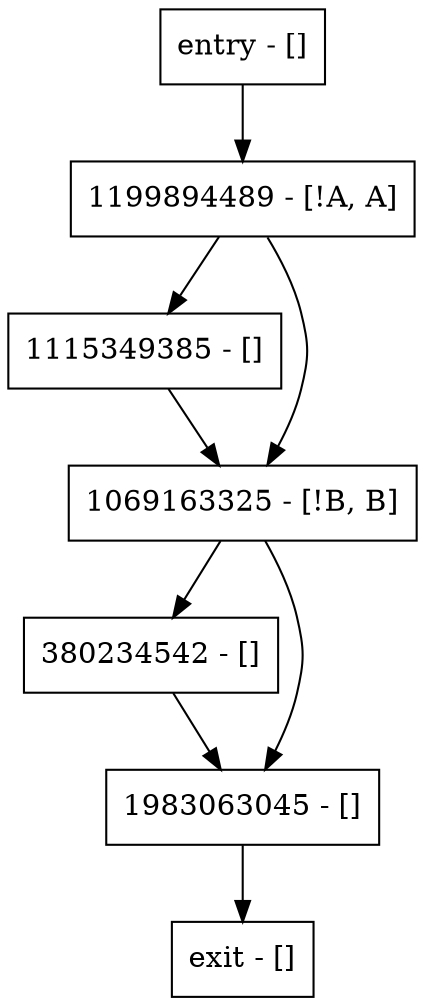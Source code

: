 digraph main {
node [shape=record];
entry [label="entry - []"];
exit [label="exit - []"];
380234542 [label="380234542 - []"];
1983063045 [label="1983063045 - []"];
1115349385 [label="1115349385 - []"];
1199894489 [label="1199894489 - [!A, A]"];
1069163325 [label="1069163325 - [!B, B]"];
entry;
exit;
entry -> 1199894489;
380234542 -> 1983063045;
1983063045 -> exit;
1115349385 -> 1069163325;
1199894489 -> 1115349385;
1199894489 -> 1069163325;
1069163325 -> 380234542;
1069163325 -> 1983063045;
}
